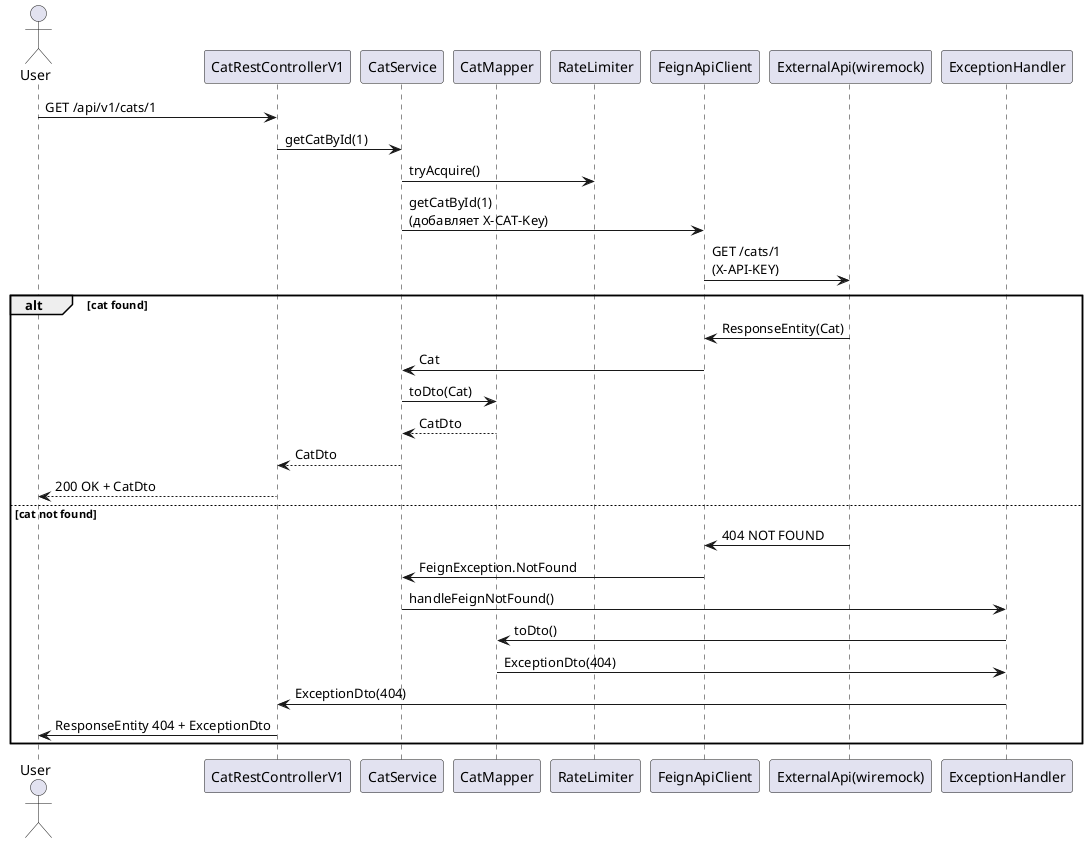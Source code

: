 @startuml CatIntegration_Sequence
actor User
participant "CatRestControllerV1" as Controller
participant "CatService" as Service
participant "CatMapper" as mapper
participant "RateLimiter" as limiter
participant "FeignApiClient" as feignClient
participant "ExternalApi(wiremock)"
participant "ExceptionHandler"
User -> Controller : GET /api/v1/cats/1

Controller -> Service : getCatById(1)
Service -> limiter : tryAcquire()
Service -> feignClient : getCatById(1) \n(добавляет X-CAT-Key)
feignClient -> "ExternalApi(wiremock)" : GET /cats/1 \n(X-API-KEY)
    alt cat found
    "ExternalApi(wiremock)" -> feignClient : ResponseEntity(Cat)
    feignClient -> Service : Cat
    Service -> mapper : toDto(Cat)
    mapper ---> Service : CatDto
    Service --> Controller : CatDto
    Controller --> User : 200 OK + CatDto
else cat not found
    "ExternalApi(wiremock)" -> feignClient : 404 NOT FOUND
    feignClient -> Service : FeignException.NotFound
    Service -> "ExceptionHandler" : handleFeignNotFound()
    "ExceptionHandler" -> mapper : toDto()
    mapper -> "ExceptionHandler" : ExceptionDto(404)
    "ExceptionHandler" -> Controller : ExceptionDto(404)
    Controller -> User : ResponseEntity 404 + ExceptionDto
end
@enduml
